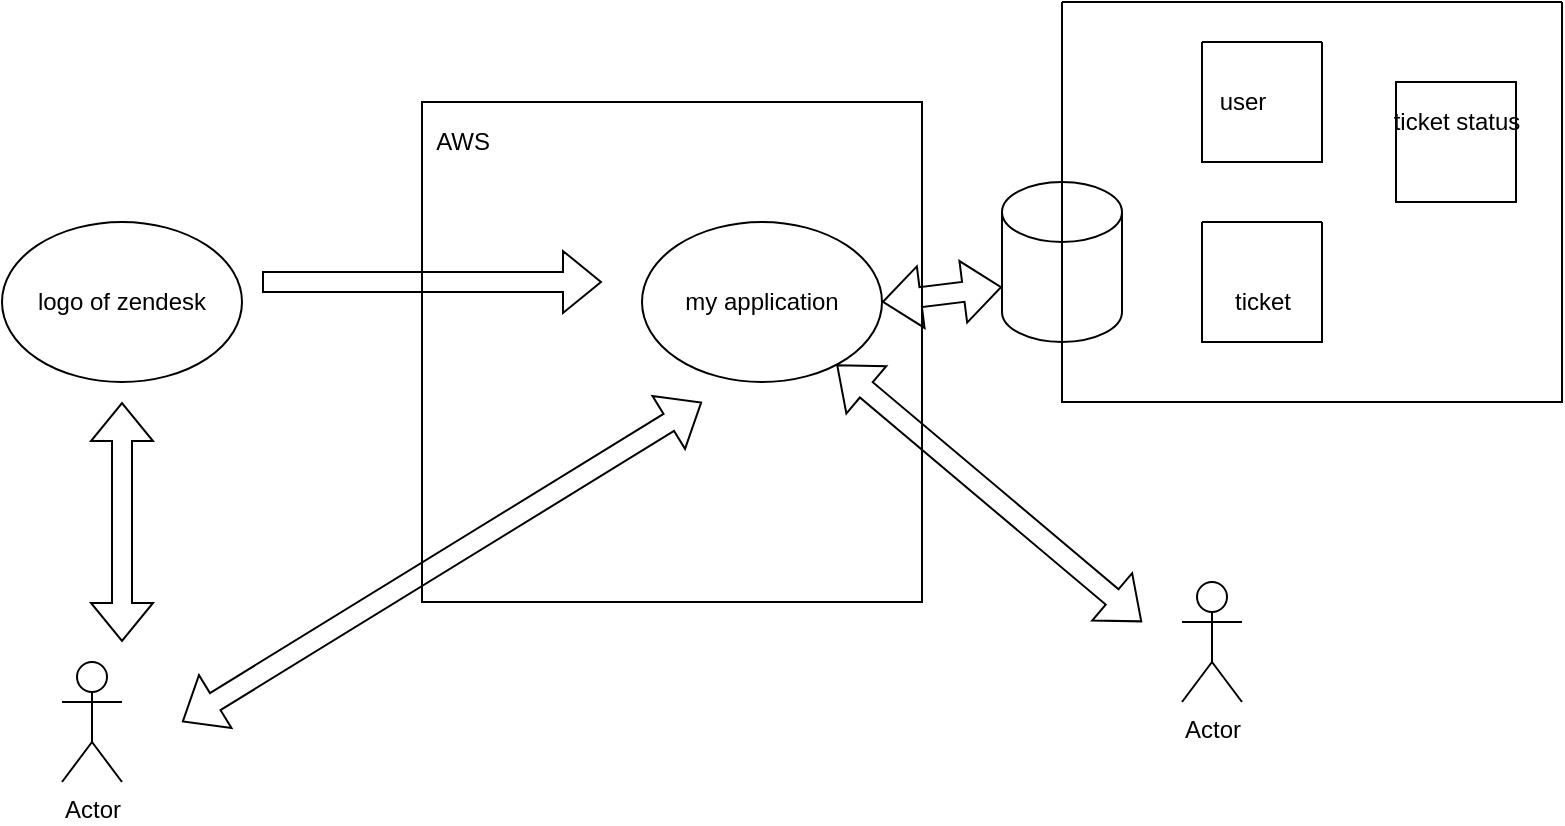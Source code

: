 <mxfile version="15.7.3" type="device"><diagram id="u-nIAPOFatnkux3HzAs6" name="Page-1"><mxGraphModel dx="1038" dy="1754" grid="1" gridSize="10" guides="1" tooltips="1" connect="1" arrows="1" fold="1" page="1" pageScale="1" pageWidth="827" pageHeight="1169" math="0" shadow="0"><root><mxCell id="0"/><mxCell id="1" parent="0"/><mxCell id="r0l3Ay27FlZJtiWrd9ei-22" value="" style="rounded=0;whiteSpace=wrap;html=1;" vertex="1" parent="1"><mxGeometry x="340" y="40" width="250" height="250" as="geometry"/></mxCell><mxCell id="r0l3Ay27FlZJtiWrd9ei-1" value="Actor" style="shape=umlActor;verticalLabelPosition=bottom;verticalAlign=top;html=1;outlineConnect=0;" vertex="1" parent="1"><mxGeometry x="160" y="320" width="30" height="60" as="geometry"/></mxCell><mxCell id="r0l3Ay27FlZJtiWrd9ei-3" value="logo of zendesk" style="ellipse;whiteSpace=wrap;html=1;" vertex="1" parent="1"><mxGeometry x="130" y="100" width="120" height="80" as="geometry"/></mxCell><mxCell id="r0l3Ay27FlZJtiWrd9ei-4" value="" style="shape=flexArrow;endArrow=classic;startArrow=classic;html=1;rounded=0;" edge="1" parent="1"><mxGeometry width="100" height="100" relative="1" as="geometry"><mxPoint x="190" y="310" as="sourcePoint"/><mxPoint x="190" y="190" as="targetPoint"/></mxGeometry></mxCell><mxCell id="r0l3Ay27FlZJtiWrd9ei-5" value="my application" style="ellipse;whiteSpace=wrap;html=1;" vertex="1" parent="1"><mxGeometry x="450" y="100" width="120" height="80" as="geometry"/></mxCell><mxCell id="r0l3Ay27FlZJtiWrd9ei-6" value="" style="shape=flexArrow;endArrow=classic;html=1;rounded=0;" edge="1" parent="1"><mxGeometry width="50" height="50" relative="1" as="geometry"><mxPoint x="260" y="130" as="sourcePoint"/><mxPoint x="430" y="130" as="targetPoint"/></mxGeometry></mxCell><mxCell id="r0l3Ay27FlZJtiWrd9ei-7" value="" style="shape=cylinder3;whiteSpace=wrap;html=1;boundedLbl=1;backgroundOutline=1;size=15;" vertex="1" parent="1"><mxGeometry x="630" y="80" width="60" height="80" as="geometry"/></mxCell><mxCell id="r0l3Ay27FlZJtiWrd9ei-10" value="" style="shape=flexArrow;endArrow=classic;startArrow=classic;html=1;rounded=0;exitX=1;exitY=0.5;exitDx=0;exitDy=0;entryX=0;entryY=0;entryDx=0;entryDy=52.5;entryPerimeter=0;" edge="1" parent="1" source="r0l3Ay27FlZJtiWrd9ei-5" target="r0l3Ay27FlZJtiWrd9ei-7"><mxGeometry width="100" height="100" relative="1" as="geometry"><mxPoint x="360" y="350" as="sourcePoint"/><mxPoint x="460" y="250" as="targetPoint"/></mxGeometry></mxCell><mxCell id="r0l3Ay27FlZJtiWrd9ei-11" value="Actor" style="shape=umlActor;verticalLabelPosition=bottom;verticalAlign=top;html=1;outlineConnect=0;" vertex="1" parent="1"><mxGeometry x="720" y="280" width="30" height="60" as="geometry"/></mxCell><mxCell id="r0l3Ay27FlZJtiWrd9ei-12" value="" style="shape=flexArrow;endArrow=classic;startArrow=classic;html=1;rounded=0;" edge="1" parent="1" target="r0l3Ay27FlZJtiWrd9ei-5"><mxGeometry width="100" height="100" relative="1" as="geometry"><mxPoint x="700" y="300" as="sourcePoint"/><mxPoint x="690" y="220" as="targetPoint"/></mxGeometry></mxCell><mxCell id="r0l3Ay27FlZJtiWrd9ei-13" value="" style="shape=flexArrow;endArrow=classic;startArrow=classic;html=1;rounded=0;" edge="1" parent="1"><mxGeometry width="100" height="100" relative="1" as="geometry"><mxPoint x="220" y="350" as="sourcePoint"/><mxPoint x="480" y="190" as="targetPoint"/></mxGeometry></mxCell><mxCell id="r0l3Ay27FlZJtiWrd9ei-16" value="" style="swimlane;startSize=0;" vertex="1" parent="1"><mxGeometry x="660" y="-10" width="250" height="200" as="geometry"/></mxCell><mxCell id="r0l3Ay27FlZJtiWrd9ei-14" value="" style="swimlane;startSize=0;" vertex="1" parent="r0l3Ay27FlZJtiWrd9ei-16"><mxGeometry x="70" y="20" width="60" height="60" as="geometry"/></mxCell><mxCell id="r0l3Ay27FlZJtiWrd9ei-18" value="user" style="text;html=1;align=center;verticalAlign=middle;resizable=0;points=[];autosize=1;strokeColor=none;fillColor=none;" vertex="1" parent="r0l3Ay27FlZJtiWrd9ei-14"><mxGeometry y="20" width="40" height="20" as="geometry"/></mxCell><mxCell id="r0l3Ay27FlZJtiWrd9ei-15" value="" style="swimlane;startSize=0;" vertex="1" parent="r0l3Ay27FlZJtiWrd9ei-16"><mxGeometry x="70" y="110" width="60" height="60" as="geometry"/></mxCell><mxCell id="r0l3Ay27FlZJtiWrd9ei-19" value="ticket" style="text;html=1;align=center;verticalAlign=middle;resizable=0;points=[];autosize=1;strokeColor=none;fillColor=none;" vertex="1" parent="r0l3Ay27FlZJtiWrd9ei-15"><mxGeometry x="10" y="30" width="40" height="20" as="geometry"/></mxCell><mxCell id="r0l3Ay27FlZJtiWrd9ei-21" value="" style="whiteSpace=wrap;html=1;aspect=fixed;" vertex="1" parent="r0l3Ay27FlZJtiWrd9ei-16"><mxGeometry x="167" y="40" width="60" height="60" as="geometry"/></mxCell><mxCell id="r0l3Ay27FlZJtiWrd9ei-20" value="ticket status" style="text;html=1;align=center;verticalAlign=middle;resizable=0;points=[];autosize=1;strokeColor=none;fillColor=none;" vertex="1" parent="r0l3Ay27FlZJtiWrd9ei-16"><mxGeometry x="157" y="50" width="80" height="20" as="geometry"/></mxCell><mxCell id="r0l3Ay27FlZJtiWrd9ei-23" value="AWS" style="text;html=1;align=center;verticalAlign=middle;resizable=0;points=[];autosize=1;strokeColor=none;fillColor=none;" vertex="1" parent="1"><mxGeometry x="340" y="50" width="40" height="20" as="geometry"/></mxCell></root></mxGraphModel></diagram></mxfile>